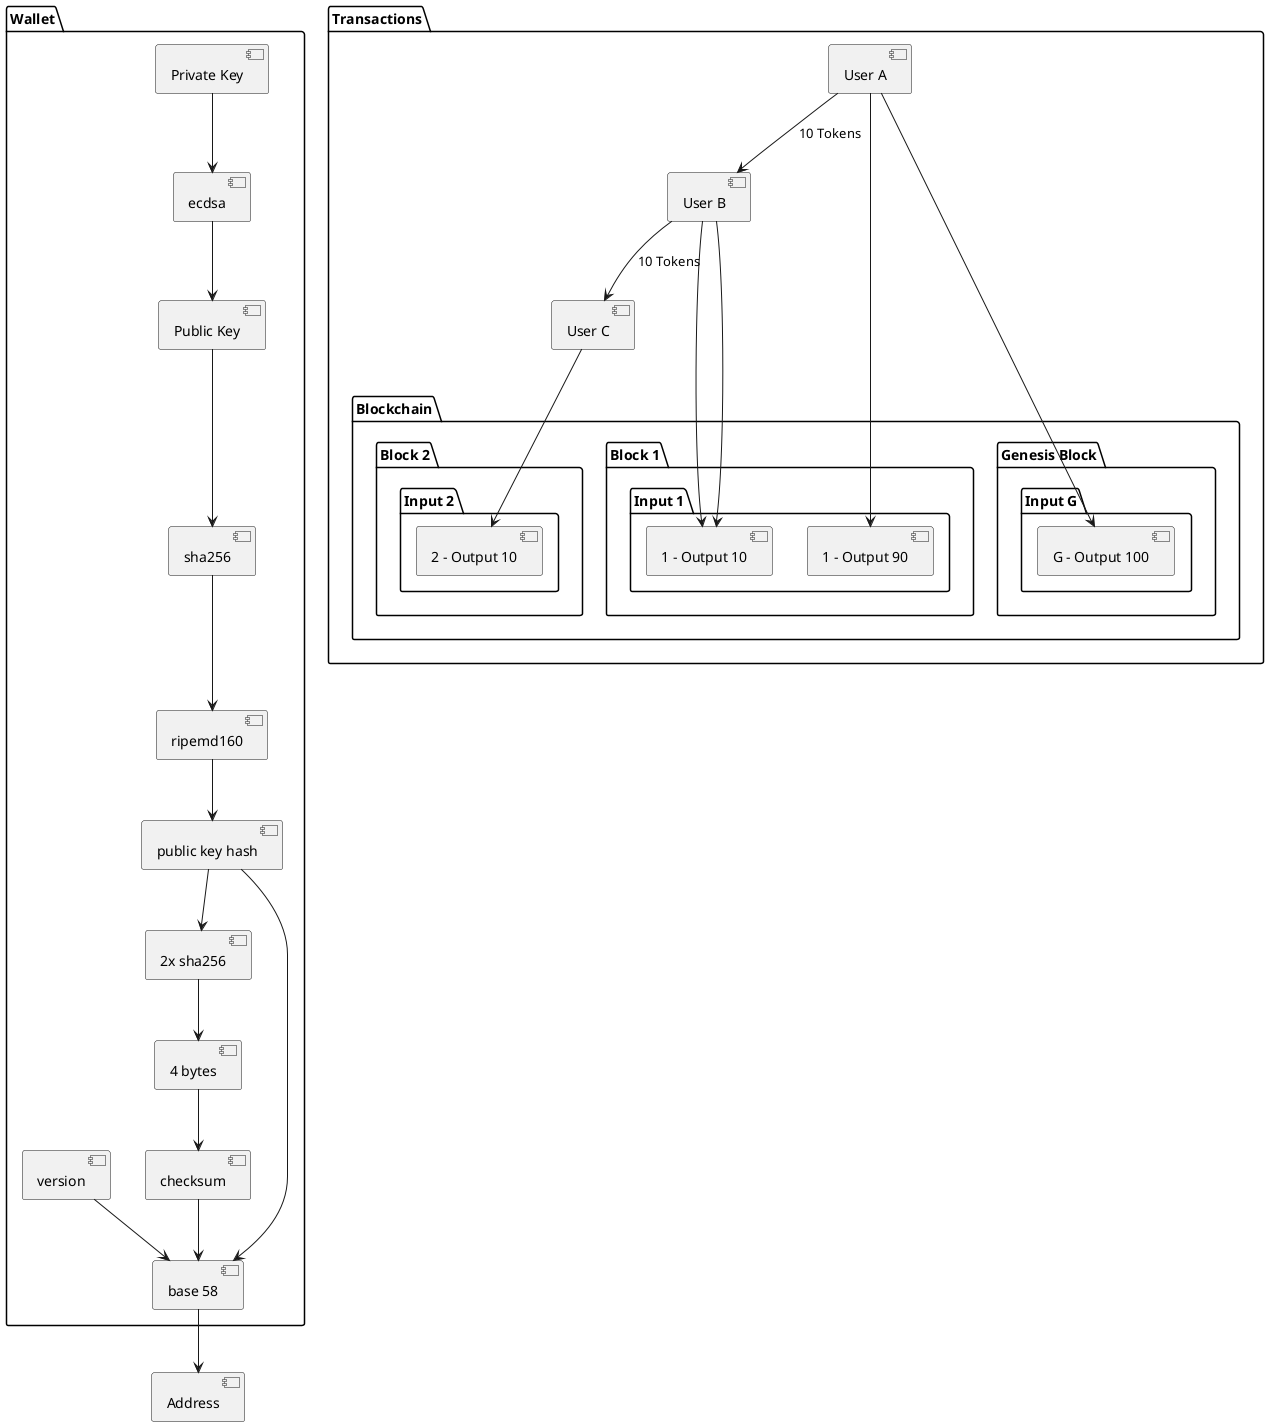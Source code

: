 @startuml
' A private key is first generated using the ecdsa algorithm.
' The ecdsa algorithm is used to generate a public key from the private key.
' The public key is then passed through the SHA256 hashing algorithm to create a public key hash.
' The public key hash is then passed through the ripemd160 hashing algorithm to create a public key hash.
' The public key hash is then passed through two rounds of the SHA256 hashing algorithm to create a checksum.
' A version byte is added to the public key hash, and the checksum is appended to it.
' The combination of the version, public key hash, and checksum is then encoded using base58 encoding to create the final address.
package "Wallet" {
    [Private Key] -down-> [ecdsa]
    [ecdsa] -down-> [Public Key]
    [Public Key] -down-> [sha256]
    [sha256] -down-> [ripemd160]
    [ripemd160] -down-> [public key hash]
    [public key hash] -down-> [2x sha256]
    [2x sha256] -down-> [4 bytes]
    [4 bytes] -down-> [checksum]
    [checksum] -down-> [base 58]
    [version] -down-> [base 58]
    [public key hash] -down-> [base 58]
}
[base 58] -down-> [Address]

package "Transactions" {
    package "Blockchain" {
        package "Genesis Block" {
            package "Input G" {
                [G - Output 100]
            }
        }
        package "Block 1" {
            package "Input 1" {
                    [1 - Output 90]
                    [1 - Output 10]
            }
        }
        package "Block 2" {
            package "Input 2" {
                [2 - Output 10]
            }
        }
    }
    [User A] -down-> [G - Output 100]
    [User A] -down-> [1 - Output 90]
    [User A] -down-> [User B] : 10 Tokens
    [User B] -down-> [1 - Output 10]
    [User B] -down-> [User C] : 10 Tokens
    [User C] -down-> [2 - Output 10]
    [User B] -down-> [1 - Output 10]
}
@enduml